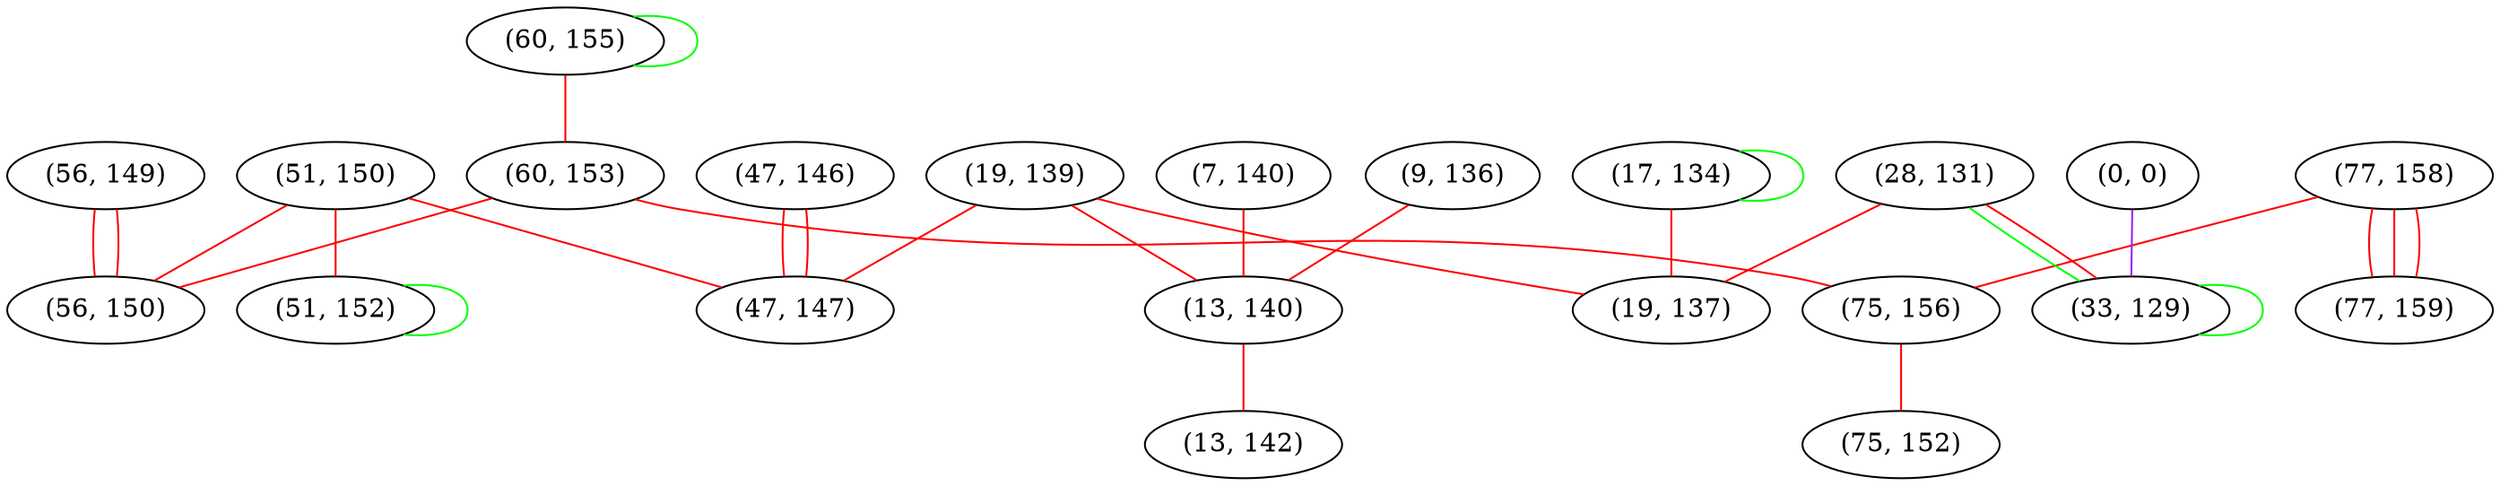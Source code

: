 graph "" {
"(60, 155)";
"(7, 140)";
"(9, 136)";
"(77, 158)";
"(56, 149)";
"(19, 139)";
"(13, 140)";
"(17, 134)";
"(60, 153)";
"(51, 150)";
"(56, 150)";
"(77, 159)";
"(0, 0)";
"(75, 156)";
"(28, 131)";
"(47, 146)";
"(47, 147)";
"(75, 152)";
"(33, 129)";
"(19, 137)";
"(13, 142)";
"(51, 152)";
"(60, 155)" -- "(60, 153)"  [color=red, key=0, weight=1];
"(60, 155)" -- "(60, 155)"  [color=green, key=0, weight=2];
"(7, 140)" -- "(13, 140)"  [color=red, key=0, weight=1];
"(9, 136)" -- "(13, 140)"  [color=red, key=0, weight=1];
"(77, 158)" -- "(77, 159)"  [color=red, key=0, weight=1];
"(77, 158)" -- "(77, 159)"  [color=red, key=1, weight=1];
"(77, 158)" -- "(77, 159)"  [color=red, key=2, weight=1];
"(77, 158)" -- "(75, 156)"  [color=red, key=0, weight=1];
"(56, 149)" -- "(56, 150)"  [color=red, key=0, weight=1];
"(56, 149)" -- "(56, 150)"  [color=red, key=1, weight=1];
"(19, 139)" -- "(47, 147)"  [color=red, key=0, weight=1];
"(19, 139)" -- "(13, 140)"  [color=red, key=0, weight=1];
"(19, 139)" -- "(19, 137)"  [color=red, key=0, weight=1];
"(13, 140)" -- "(13, 142)"  [color=red, key=0, weight=1];
"(17, 134)" -- "(19, 137)"  [color=red, key=0, weight=1];
"(17, 134)" -- "(17, 134)"  [color=green, key=0, weight=2];
"(60, 153)" -- "(56, 150)"  [color=red, key=0, weight=1];
"(60, 153)" -- "(75, 156)"  [color=red, key=0, weight=1];
"(51, 150)" -- "(51, 152)"  [color=red, key=0, weight=1];
"(51, 150)" -- "(47, 147)"  [color=red, key=0, weight=1];
"(51, 150)" -- "(56, 150)"  [color=red, key=0, weight=1];
"(0, 0)" -- "(33, 129)"  [color=purple, key=0, weight=4];
"(75, 156)" -- "(75, 152)"  [color=red, key=0, weight=1];
"(28, 131)" -- "(19, 137)"  [color=red, key=0, weight=1];
"(28, 131)" -- "(33, 129)"  [color=green, key=0, weight=2];
"(28, 131)" -- "(33, 129)"  [color=red, key=1, weight=1];
"(47, 146)" -- "(47, 147)"  [color=red, key=0, weight=1];
"(47, 146)" -- "(47, 147)"  [color=red, key=1, weight=1];
"(33, 129)" -- "(33, 129)"  [color=green, key=0, weight=2];
"(51, 152)" -- "(51, 152)"  [color=green, key=0, weight=2];
}
